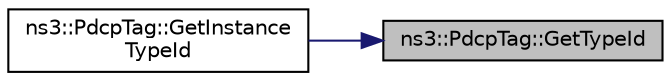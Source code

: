 digraph "ns3::PdcpTag::GetTypeId"
{
 // LATEX_PDF_SIZE
  edge [fontname="Helvetica",fontsize="10",labelfontname="Helvetica",labelfontsize="10"];
  node [fontname="Helvetica",fontsize="10",shape=record];
  rankdir="RL";
  Node1 [label="ns3::PdcpTag::GetTypeId",height=0.2,width=0.4,color="black", fillcolor="grey75", style="filled", fontcolor="black",tooltip="Get the type ID."];
  Node1 -> Node2 [dir="back",color="midnightblue",fontsize="10",style="solid",fontname="Helvetica"];
  Node2 [label="ns3::PdcpTag::GetInstance\lTypeId",height=0.2,width=0.4,color="black", fillcolor="white", style="filled",URL="$classns3_1_1_pdcp_tag.html#a9a9df68d07e17f6db3f921177a8dc767",tooltip="Get the most derived TypeId for this Object."];
}
